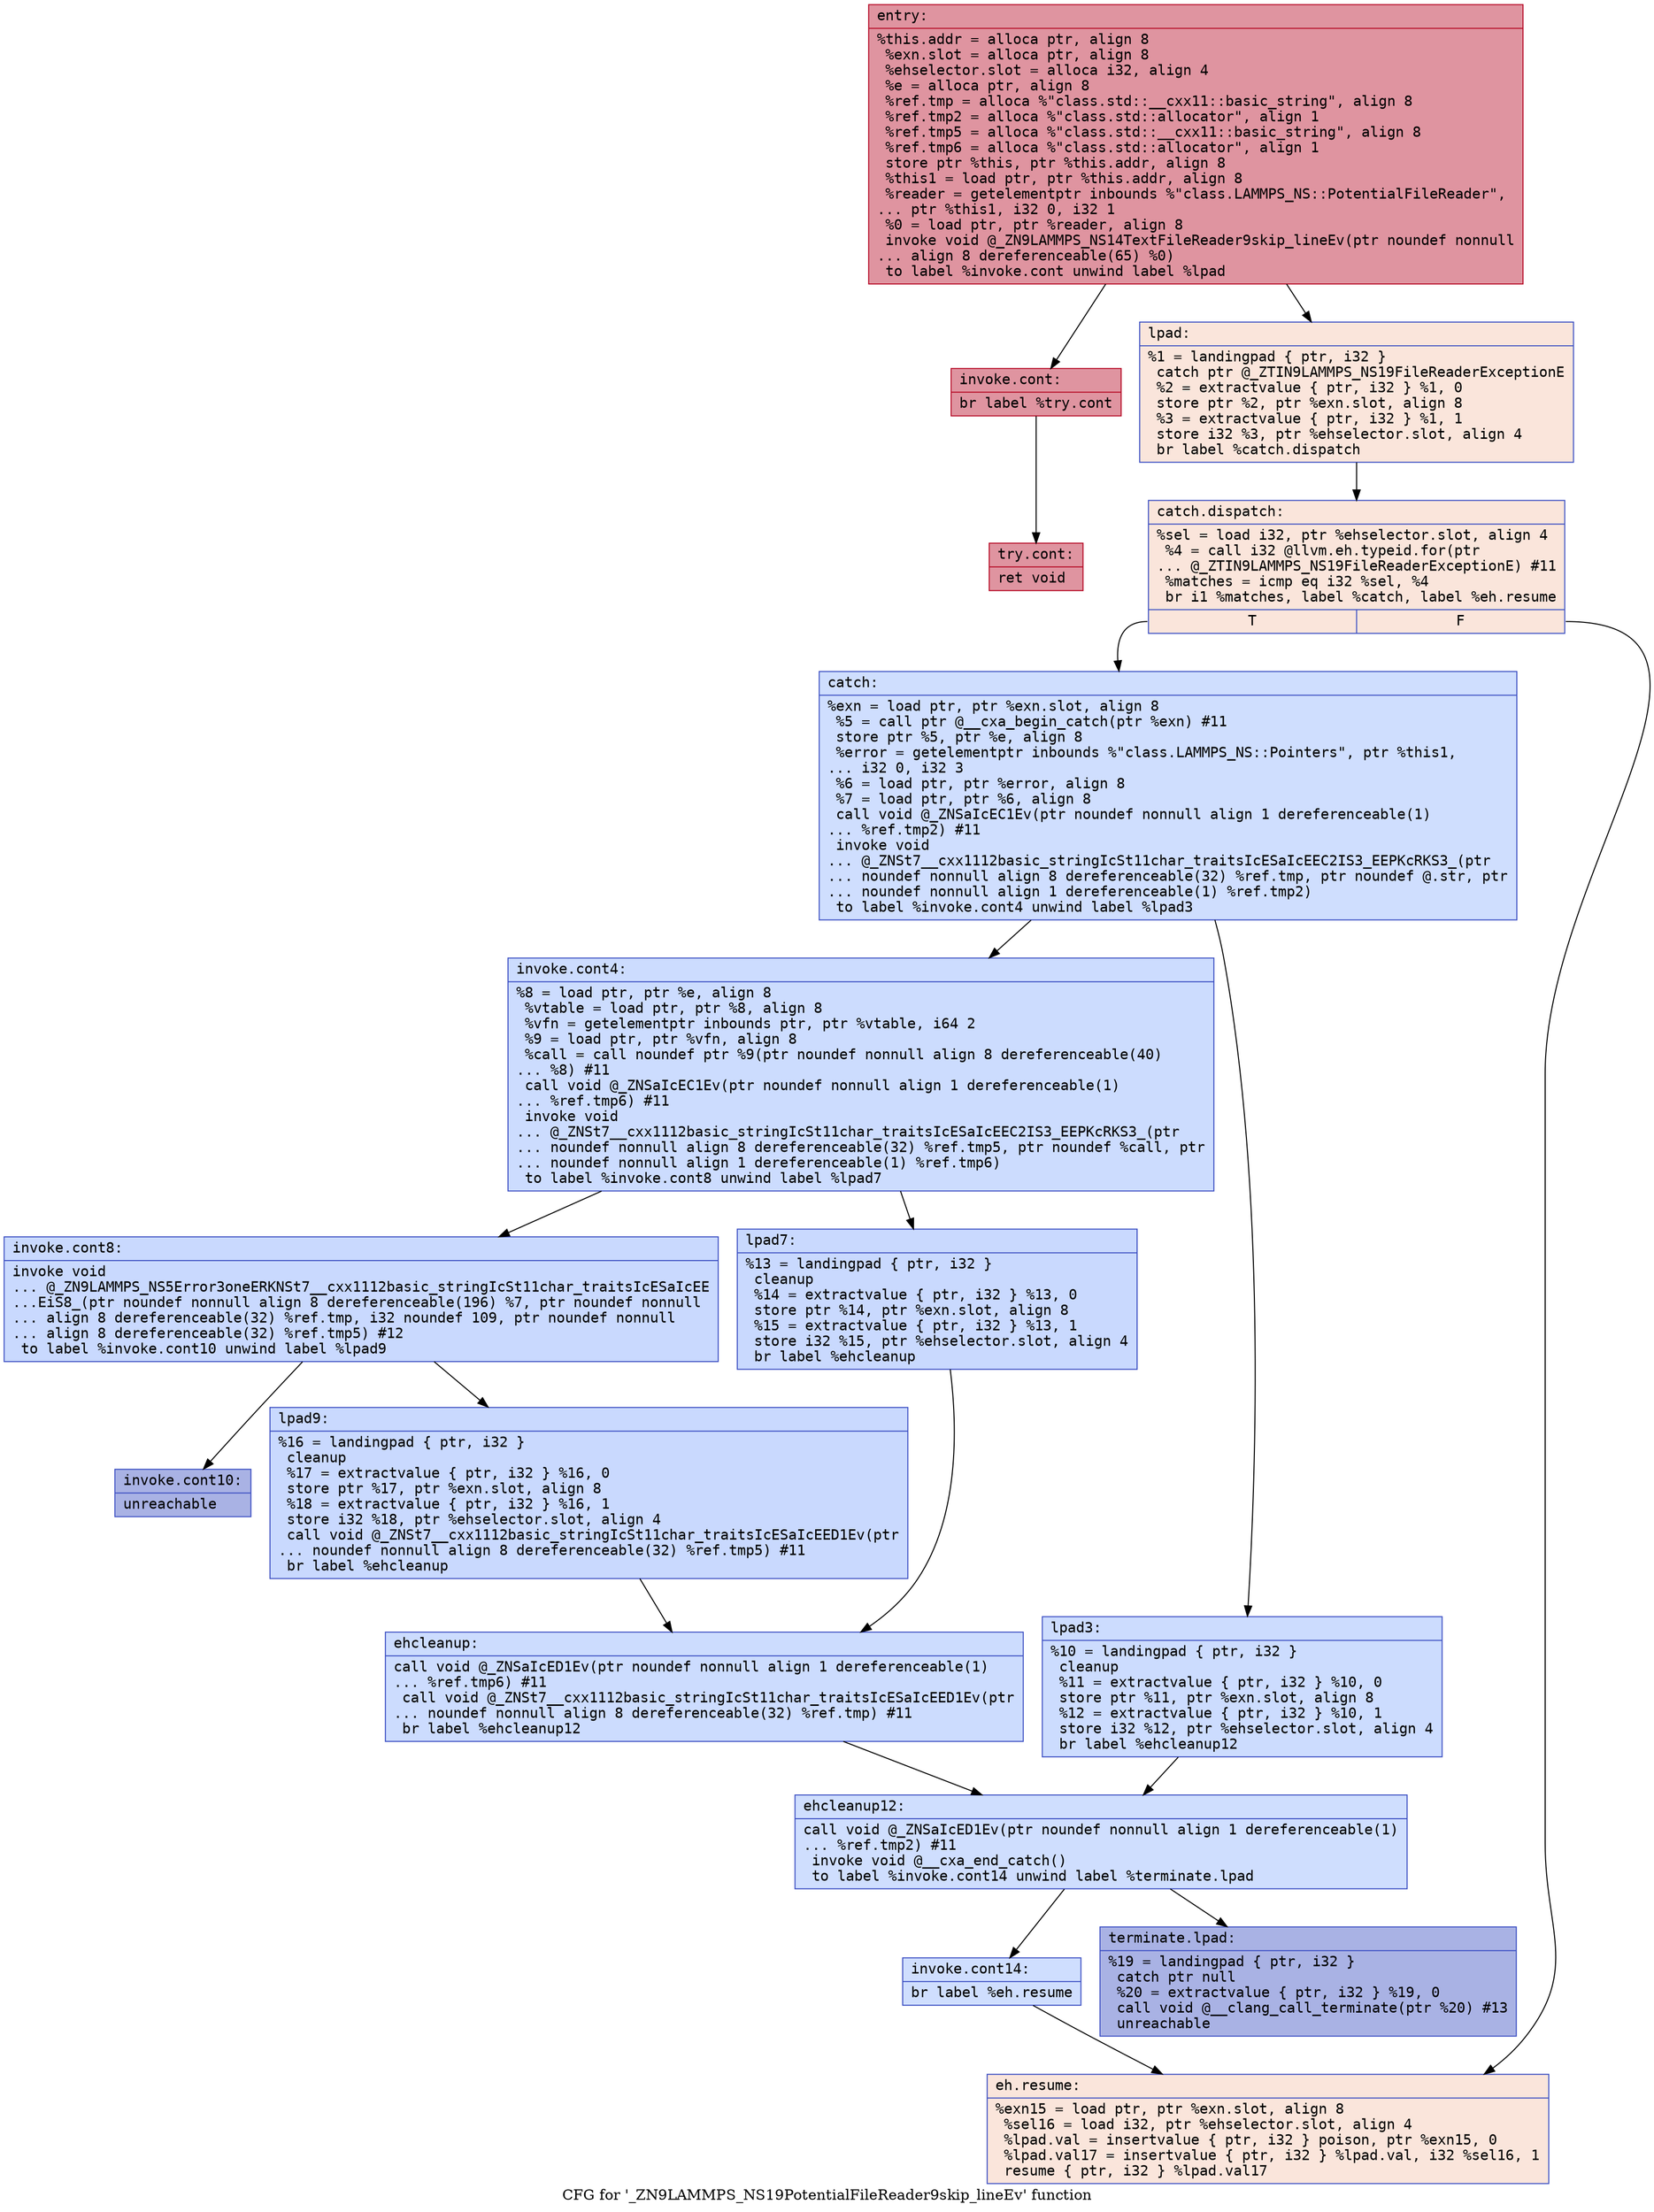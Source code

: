 digraph "CFG for '_ZN9LAMMPS_NS19PotentialFileReader9skip_lineEv' function" {
	label="CFG for '_ZN9LAMMPS_NS19PotentialFileReader9skip_lineEv' function";

	Node0x55acb5d56e00 [shape=record,color="#b70d28ff", style=filled, fillcolor="#b70d2870" fontname="Courier",label="{entry:\l|  %this.addr = alloca ptr, align 8\l  %exn.slot = alloca ptr, align 8\l  %ehselector.slot = alloca i32, align 4\l  %e = alloca ptr, align 8\l  %ref.tmp = alloca %\"class.std::__cxx11::basic_string\", align 8\l  %ref.tmp2 = alloca %\"class.std::allocator\", align 1\l  %ref.tmp5 = alloca %\"class.std::__cxx11::basic_string\", align 8\l  %ref.tmp6 = alloca %\"class.std::allocator\", align 1\l  store ptr %this, ptr %this.addr, align 8\l  %this1 = load ptr, ptr %this.addr, align 8\l  %reader = getelementptr inbounds %\"class.LAMMPS_NS::PotentialFileReader\",\l... ptr %this1, i32 0, i32 1\l  %0 = load ptr, ptr %reader, align 8\l  invoke void @_ZN9LAMMPS_NS14TextFileReader9skip_lineEv(ptr noundef nonnull\l... align 8 dereferenceable(65) %0)\l          to label %invoke.cont unwind label %lpad\l}"];
	Node0x55acb5d56e00 -> Node0x55acb5d575b0[tooltip="entry -> invoke.cont\nProbability 100.00%" ];
	Node0x55acb5d56e00 -> Node0x55acb5d56d00[tooltip="entry -> lpad\nProbability 0.00%" ];
	Node0x55acb5d575b0 [shape=record,color="#b70d28ff", style=filled, fillcolor="#b70d2870" fontname="Courier",label="{invoke.cont:\l|  br label %try.cont\l}"];
	Node0x55acb5d575b0 -> Node0x55acb5d578a0[tooltip="invoke.cont -> try.cont\nProbability 100.00%" ];
	Node0x55acb5d56d00 [shape=record,color="#3d50c3ff", style=filled, fillcolor="#f4c5ad70" fontname="Courier",label="{lpad:\l|  %1 = landingpad \{ ptr, i32 \}\l          catch ptr @_ZTIN9LAMMPS_NS19FileReaderExceptionE\l  %2 = extractvalue \{ ptr, i32 \} %1, 0\l  store ptr %2, ptr %exn.slot, align 8\l  %3 = extractvalue \{ ptr, i32 \} %1, 1\l  store i32 %3, ptr %ehselector.slot, align 4\l  br label %catch.dispatch\l}"];
	Node0x55acb5d56d00 -> Node0x55acb5d57ca0[tooltip="lpad -> catch.dispatch\nProbability 100.00%" ];
	Node0x55acb5d57ca0 [shape=record,color="#3d50c3ff", style=filled, fillcolor="#f4c5ad70" fontname="Courier",label="{catch.dispatch:\l|  %sel = load i32, ptr %ehselector.slot, align 4\l  %4 = call i32 @llvm.eh.typeid.for(ptr\l... @_ZTIN9LAMMPS_NS19FileReaderExceptionE) #11\l  %matches = icmp eq i32 %sel, %4\l  br i1 %matches, label %catch, label %eh.resume\l|{<s0>T|<s1>F}}"];
	Node0x55acb5d57ca0:s0 -> Node0x55acb5d58000[tooltip="catch.dispatch -> catch\nProbability 0.00%" ];
	Node0x55acb5d57ca0:s1 -> Node0x55acb5d58070[tooltip="catch.dispatch -> eh.resume\nProbability 100.00%" ];
	Node0x55acb5d58000 [shape=record,color="#3d50c3ff", style=filled, fillcolor="#93b5fe70" fontname="Courier",label="{catch:\l|  %exn = load ptr, ptr %exn.slot, align 8\l  %5 = call ptr @__cxa_begin_catch(ptr %exn) #11\l  store ptr %5, ptr %e, align 8\l  %error = getelementptr inbounds %\"class.LAMMPS_NS::Pointers\", ptr %this1,\l... i32 0, i32 3\l  %6 = load ptr, ptr %error, align 8\l  %7 = load ptr, ptr %6, align 8\l  call void @_ZNSaIcEC1Ev(ptr noundef nonnull align 1 dereferenceable(1)\l... %ref.tmp2) #11\l  invoke void\l... @_ZNSt7__cxx1112basic_stringIcSt11char_traitsIcESaIcEEC2IS3_EEPKcRKS3_(ptr\l... noundef nonnull align 8 dereferenceable(32) %ref.tmp, ptr noundef @.str, ptr\l... noundef nonnull align 1 dereferenceable(1) %ref.tmp2)\l          to label %invoke.cont4 unwind label %lpad3\l}"];
	Node0x55acb5d58000 -> Node0x55acb5d58720[tooltip="catch -> invoke.cont4\nProbability 50.00%" ];
	Node0x55acb5d58000 -> Node0x55acb5d58770[tooltip="catch -> lpad3\nProbability 50.00%" ];
	Node0x55acb5d58720 [shape=record,color="#3d50c3ff", style=filled, fillcolor="#8caffe70" fontname="Courier",label="{invoke.cont4:\l|  %8 = load ptr, ptr %e, align 8\l  %vtable = load ptr, ptr %8, align 8\l  %vfn = getelementptr inbounds ptr, ptr %vtable, i64 2\l  %9 = load ptr, ptr %vfn, align 8\l  %call = call noundef ptr %9(ptr noundef nonnull align 8 dereferenceable(40)\l... %8) #11\l  call void @_ZNSaIcEC1Ev(ptr noundef nonnull align 1 dereferenceable(1)\l... %ref.tmp6) #11\l  invoke void\l... @_ZNSt7__cxx1112basic_stringIcSt11char_traitsIcESaIcEEC2IS3_EEPKcRKS3_(ptr\l... noundef nonnull align 8 dereferenceable(32) %ref.tmp5, ptr noundef %call, ptr\l... noundef nonnull align 1 dereferenceable(1) %ref.tmp6)\l          to label %invoke.cont8 unwind label %lpad7\l}"];
	Node0x55acb5d58720 -> Node0x55acb5d58f70[tooltip="invoke.cont4 -> invoke.cont8\nProbability 50.00%" ];
	Node0x55acb5d58720 -> Node0x55acb5d58fc0[tooltip="invoke.cont4 -> lpad7\nProbability 50.00%" ];
	Node0x55acb5d58f70 [shape=record,color="#3d50c3ff", style=filled, fillcolor="#85a8fc70" fontname="Courier",label="{invoke.cont8:\l|  invoke void\l... @_ZN9LAMMPS_NS5Error3oneERKNSt7__cxx1112basic_stringIcSt11char_traitsIcESaIcEE\l...EiS8_(ptr noundef nonnull align 8 dereferenceable(196) %7, ptr noundef nonnull\l... align 8 dereferenceable(32) %ref.tmp, i32 noundef 109, ptr noundef nonnull\l... align 8 dereferenceable(32) %ref.tmp5) #12\l          to label %invoke.cont10 unwind label %lpad9\l}"];
	Node0x55acb5d58f70 -> Node0x55acb5d58f20[tooltip="invoke.cont8 -> invoke.cont10\nProbability 0.00%" ];
	Node0x55acb5d58f70 -> Node0x55acb5d59280[tooltip="invoke.cont8 -> lpad9\nProbability 100.00%" ];
	Node0x55acb5d58f20 [shape=record,color="#3d50c3ff", style=filled, fillcolor="#3d50c370" fontname="Courier",label="{invoke.cont10:\l|  unreachable\l}"];
	Node0x55acb5d58770 [shape=record,color="#3d50c3ff", style=filled, fillcolor="#8caffe70" fontname="Courier",label="{lpad3:\l|  %10 = landingpad \{ ptr, i32 \}\l          cleanup\l  %11 = extractvalue \{ ptr, i32 \} %10, 0\l  store ptr %11, ptr %exn.slot, align 8\l  %12 = extractvalue \{ ptr, i32 \} %10, 1\l  store i32 %12, ptr %ehselector.slot, align 4\l  br label %ehcleanup12\l}"];
	Node0x55acb5d58770 -> Node0x55acb5d59840[tooltip="lpad3 -> ehcleanup12\nProbability 100.00%" ];
	Node0x55acb5d58fc0 [shape=record,color="#3d50c3ff", style=filled, fillcolor="#85a8fc70" fontname="Courier",label="{lpad7:\l|  %13 = landingpad \{ ptr, i32 \}\l          cleanup\l  %14 = extractvalue \{ ptr, i32 \} %13, 0\l  store ptr %14, ptr %exn.slot, align 8\l  %15 = extractvalue \{ ptr, i32 \} %13, 1\l  store i32 %15, ptr %ehselector.slot, align 4\l  br label %ehcleanup\l}"];
	Node0x55acb5d58fc0 -> Node0x55acb5d59b90[tooltip="lpad7 -> ehcleanup\nProbability 100.00%" ];
	Node0x55acb5d59280 [shape=record,color="#3d50c3ff", style=filled, fillcolor="#85a8fc70" fontname="Courier",label="{lpad9:\l|  %16 = landingpad \{ ptr, i32 \}\l          cleanup\l  %17 = extractvalue \{ ptr, i32 \} %16, 0\l  store ptr %17, ptr %exn.slot, align 8\l  %18 = extractvalue \{ ptr, i32 \} %16, 1\l  store i32 %18, ptr %ehselector.slot, align 4\l  call void @_ZNSt7__cxx1112basic_stringIcSt11char_traitsIcESaIcEED1Ev(ptr\l... noundef nonnull align 8 dereferenceable(32) %ref.tmp5) #11\l  br label %ehcleanup\l}"];
	Node0x55acb5d59280 -> Node0x55acb5d59b90[tooltip="lpad9 -> ehcleanup\nProbability 100.00%" ];
	Node0x55acb5d59b90 [shape=record,color="#3d50c3ff", style=filled, fillcolor="#8caffe70" fontname="Courier",label="{ehcleanup:\l|  call void @_ZNSaIcED1Ev(ptr noundef nonnull align 1 dereferenceable(1)\l... %ref.tmp6) #11\l  call void @_ZNSt7__cxx1112basic_stringIcSt11char_traitsIcESaIcEED1Ev(ptr\l... noundef nonnull align 8 dereferenceable(32) %ref.tmp) #11\l  br label %ehcleanup12\l}"];
	Node0x55acb5d59b90 -> Node0x55acb5d59840[tooltip="ehcleanup -> ehcleanup12\nProbability 100.00%" ];
	Node0x55acb5d59840 [shape=record,color="#3d50c3ff", style=filled, fillcolor="#93b5fe70" fontname="Courier",label="{ehcleanup12:\l|  call void @_ZNSaIcED1Ev(ptr noundef nonnull align 1 dereferenceable(1)\l... %ref.tmp2) #11\l  invoke void @__cxa_end_catch()\l          to label %invoke.cont14 unwind label %terminate.lpad\l}"];
	Node0x55acb5d59840 -> Node0x55acb5d5a440[tooltip="ehcleanup12 -> invoke.cont14\nProbability 100.00%" ];
	Node0x55acb5d59840 -> Node0x55acb5d5a490[tooltip="ehcleanup12 -> terminate.lpad\nProbability 0.00%" ];
	Node0x55acb5d5a440 [shape=record,color="#3d50c3ff", style=filled, fillcolor="#93b5fe70" fontname="Courier",label="{invoke.cont14:\l|  br label %eh.resume\l}"];
	Node0x55acb5d5a440 -> Node0x55acb5d58070[tooltip="invoke.cont14 -> eh.resume\nProbability 100.00%" ];
	Node0x55acb5d578a0 [shape=record,color="#b70d28ff", style=filled, fillcolor="#b70d2870" fontname="Courier",label="{try.cont:\l|  ret void\l}"];
	Node0x55acb5d58070 [shape=record,color="#3d50c3ff", style=filled, fillcolor="#f4c5ad70" fontname="Courier",label="{eh.resume:\l|  %exn15 = load ptr, ptr %exn.slot, align 8\l  %sel16 = load i32, ptr %ehselector.slot, align 4\l  %lpad.val = insertvalue \{ ptr, i32 \} poison, ptr %exn15, 0\l  %lpad.val17 = insertvalue \{ ptr, i32 \} %lpad.val, i32 %sel16, 1\l  resume \{ ptr, i32 \} %lpad.val17\l}"];
	Node0x55acb5d5a490 [shape=record,color="#3d50c3ff", style=filled, fillcolor="#3d50c370" fontname="Courier",label="{terminate.lpad:\l|  %19 = landingpad \{ ptr, i32 \}\l          catch ptr null\l  %20 = extractvalue \{ ptr, i32 \} %19, 0\l  call void @__clang_call_terminate(ptr %20) #13\l  unreachable\l}"];
}

